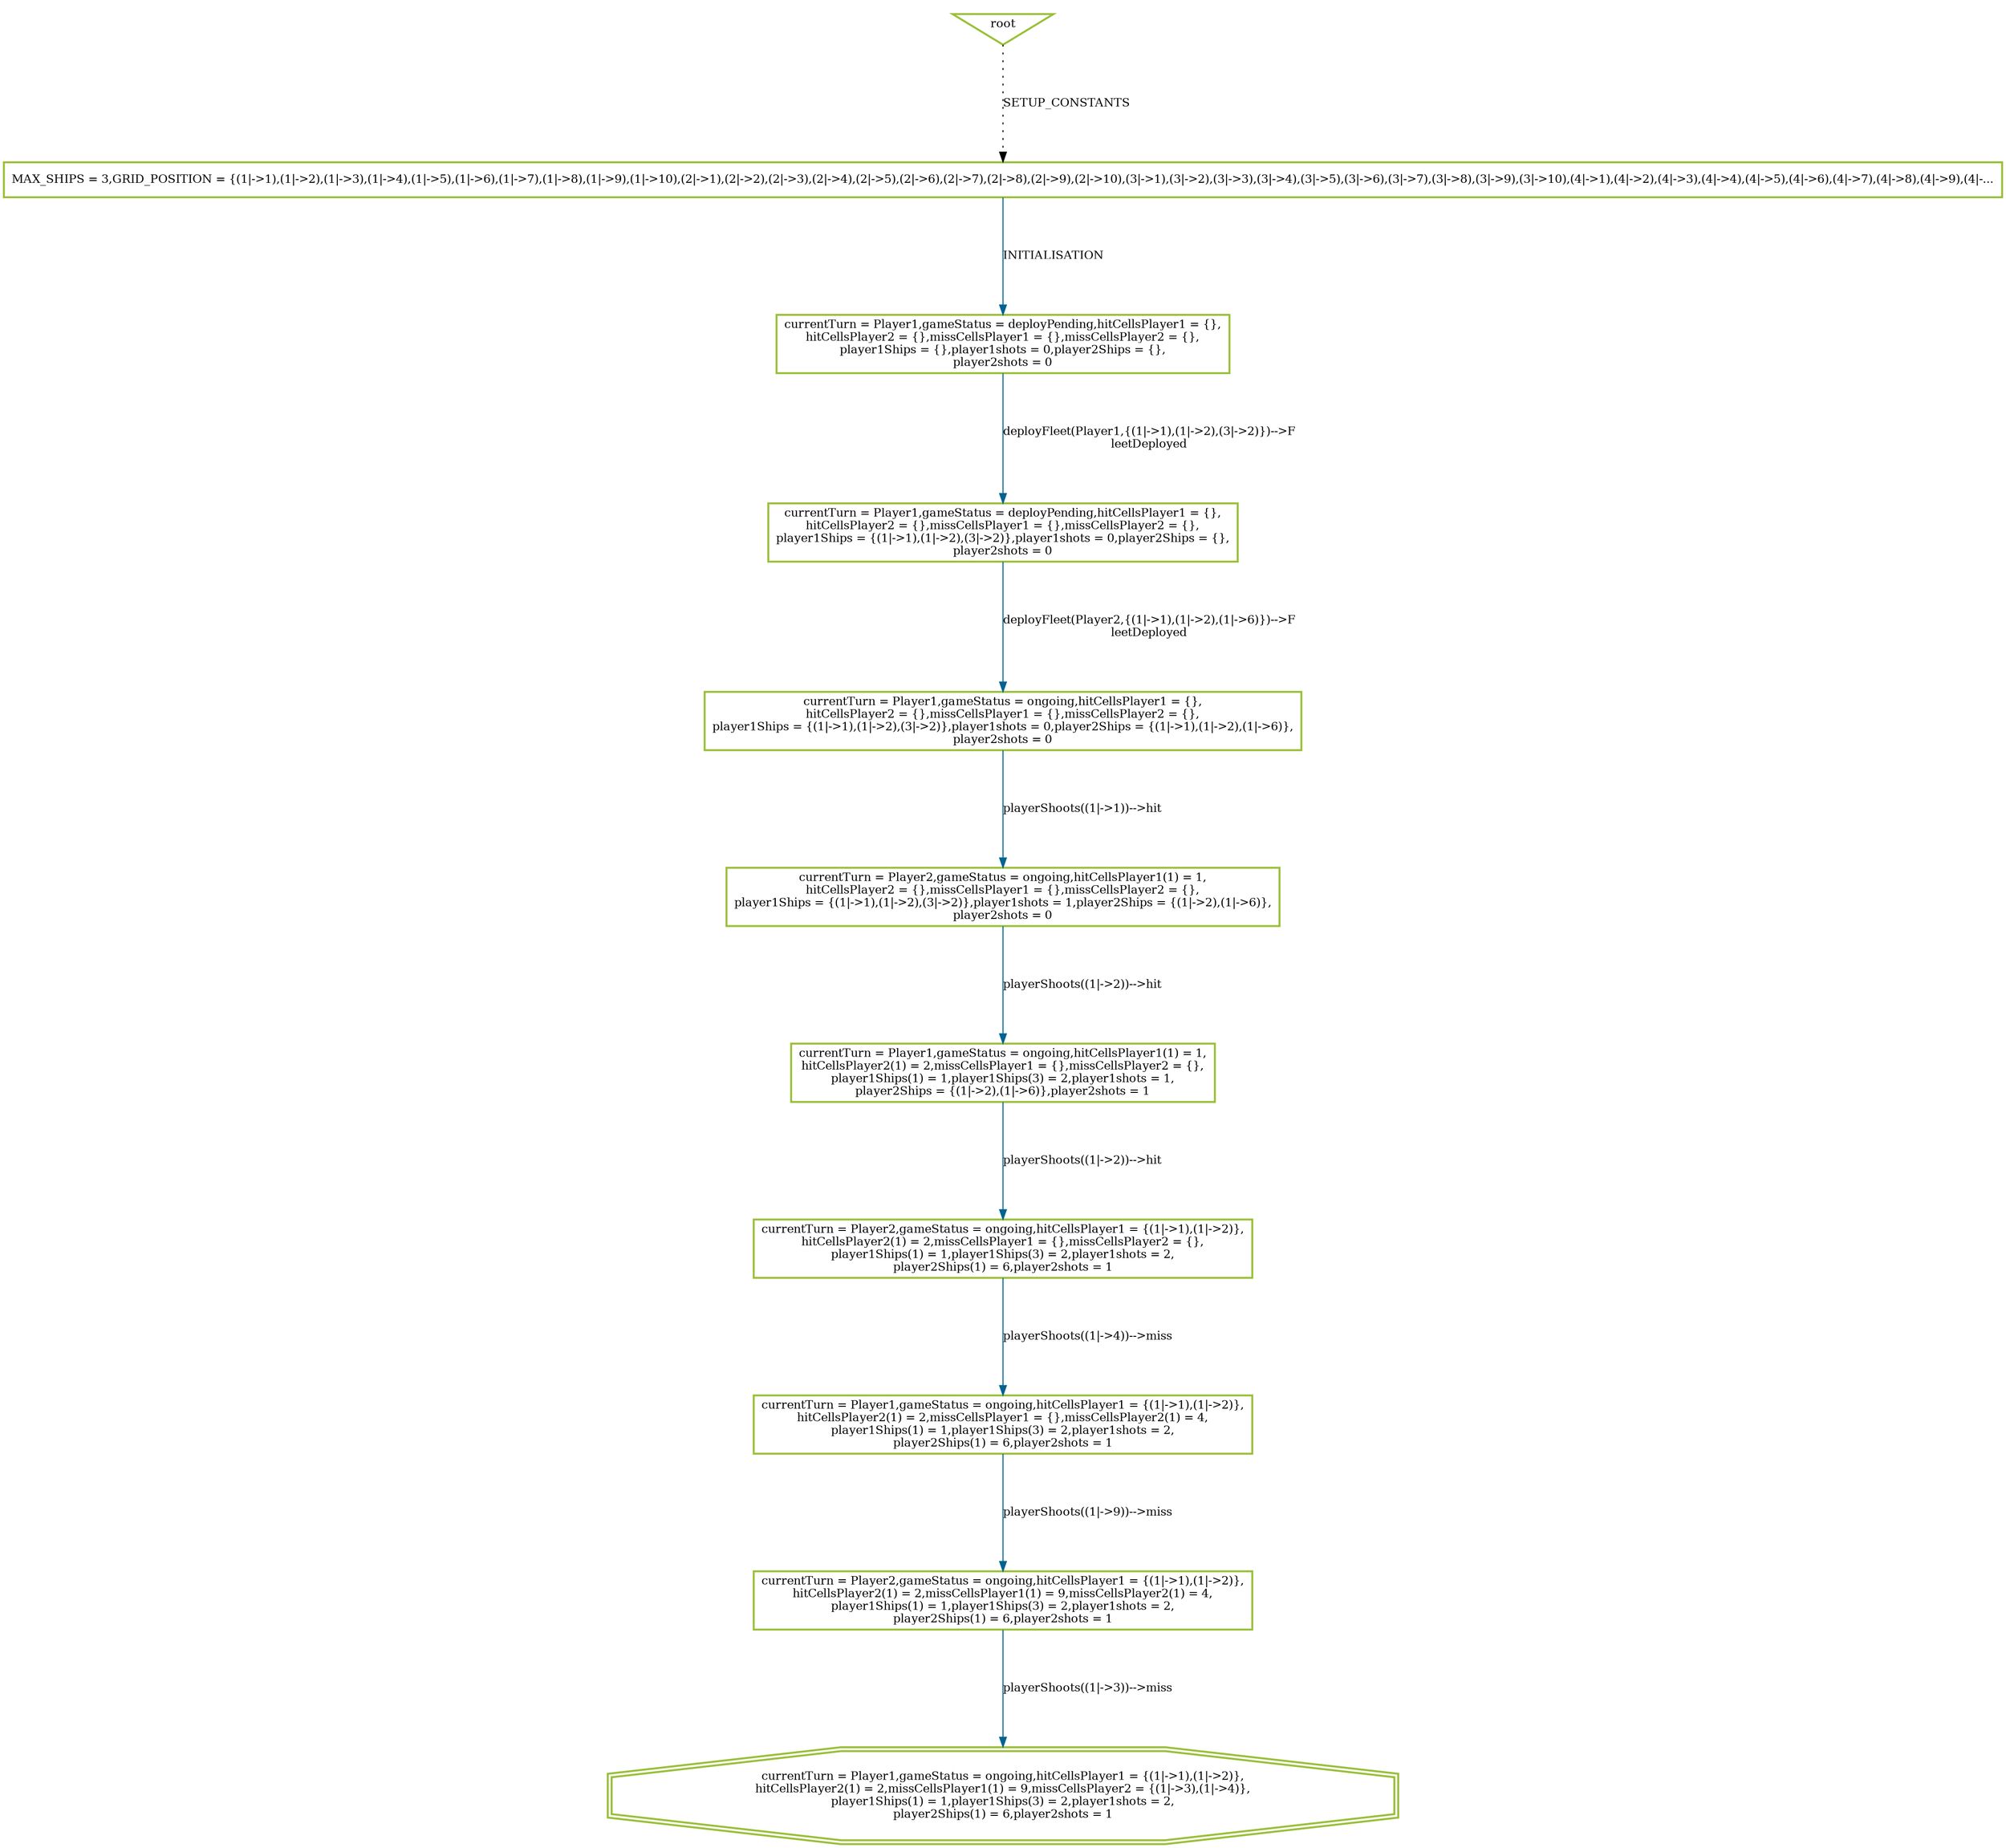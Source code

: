 digraph history {
graph [nodesep=1.5, ranksep=1.5];
0 [shape=box, color="#99BF38", fontsize=12, penwidth=2, label="MAX_SHIPS = 3,GRID_POSITION = \{(1\|-\>1),(1\|-\>2),(1\|-\>3),(1\|-\>4),(1\|-\>5),(1\|-\>6),(1\|-\>7),(1\|-\>8),(1\|-\>9),(1\|-\>10),(2\|-\>1),(2\|-\>2),(2\|-\>3),(2\|-\>4),(2\|-\>5),(2\|-\>6),(2\|-\>7),(2\|-\>8),(2\|-\>9),(2\|-\>10),(3\|-\>1),(3\|-\>2),(3\|-\>3),(3\|-\>4),(3\|-\>5),(3\|-\>6),(3\|-\>7),(3\|-\>8),(3\|-\>9),(3\|-\>10),(4\|-\>1),(4\|-\>2),(4\|-\>3),(4\|-\>4),(4\|-\>5),(4\|-\>6),(4\|-\>7),(4\|-\>8),(4\|-\>9),(4\|-..."];

1 [shape=box, color="#99BF38", fontsize=12, penwidth=2, label="currentTurn = Player1,gameStatus = deployPending,hitCellsPlayer1 = \{\},\nhitCellsPlayer2 = \{\},missCellsPlayer1 = \{\},missCellsPlayer2 = \{\},\nplayer1Ships = \{\},player1shots = 0,player2Ships = \{\},\nplayer2shots = 0"];

21 [shape=box, color="#99BF38", fontsize=12, penwidth=2, label="currentTurn = Player1,gameStatus = deployPending,hitCellsPlayer1 = \{\},\nhitCellsPlayer2 = \{\},missCellsPlayer1 = \{\},missCellsPlayer2 = \{\},\nplayer1Ships = \{(1\|-\>1),(1\|-\>2),(3\|-\>2)\},player1shots = 0,player2Ships = \{\},\nplayer2shots = 0"];

105 [shape=box, color="#99BF38", fontsize=12, penwidth=2, label="currentTurn = Player1,gameStatus = ongoing,hitCellsPlayer1 = \{\},\nhitCellsPlayer2 = \{\},missCellsPlayer1 = \{\},missCellsPlayer2 = \{\},\nplayer1Ships = \{(1\|-\>1),(1\|-\>2),(3\|-\>2)\},player1shots = 0,player2Ships = \{(1\|-\>1),(1\|-\>2),(1\|-\>6)\},\nplayer2shots = 0"];

202 [shape=box, color="#99BF38", fontsize=12, penwidth=2, label="currentTurn = Player2,gameStatus = ongoing,hitCellsPlayer1(1) = 1,\nhitCellsPlayer2 = \{\},missCellsPlayer1 = \{\},missCellsPlayer2 = \{\},\nplayer1Ships = \{(1\|-\>1),(1\|-\>2),(3\|-\>2)\},player1shots = 1,player2Ships = \{(1\|-\>2),(1\|-\>6)\},\nplayer2shots = 0"];

303 [shape=box, color="#99BF38", fontsize=12, penwidth=2, label="currentTurn = Player1,gameStatus = ongoing,hitCellsPlayer1(1) = 1,\nhitCellsPlayer2(1) = 2,missCellsPlayer1 = \{\},missCellsPlayer2 = \{\},\nplayer1Ships(1) = 1,player1Ships(3) = 2,player1shots = 1,\nplayer2Ships = \{(1\|-\>2),(1\|-\>6)\},player2shots = 1"];

402 [shape=box, color="#99BF38", fontsize=12, penwidth=2, label="currentTurn = Player2,gameStatus = ongoing,hitCellsPlayer1 = \{(1\|-\>1),(1\|-\>2)\},\nhitCellsPlayer2(1) = 2,missCellsPlayer1 = \{\},missCellsPlayer2 = \{\},\nplayer1Ships(1) = 1,player1Ships(3) = 2,player1shots = 2,\nplayer2Ships(1) = 6,player2shots = 1"];

503 [shape=box, color="#99BF38", fontsize=12, penwidth=2, label="currentTurn = Player1,gameStatus = ongoing,hitCellsPlayer1 = \{(1\|-\>1),(1\|-\>2)\},\nhitCellsPlayer2(1) = 2,missCellsPlayer1 = \{\},missCellsPlayer2(1) = 4,\nplayer1Ships(1) = 1,player1Ships(3) = 2,player1shots = 2,\nplayer2Ships(1) = 6,player2shots = 1"];

606 [shape=box, color="#99BF38", fontsize=12, penwidth=2, label="currentTurn = Player2,gameStatus = ongoing,hitCellsPlayer1 = \{(1\|-\>1),(1\|-\>2)\},\nhitCellsPlayer2(1) = 2,missCellsPlayer1(1) = 9,missCellsPlayer2(1) = 4,\nplayer1Ships(1) = 1,player1Ships(3) = 2,player1shots = 2,\nplayer2Ships(1) = 6,player2shots = 1"];

699 [shape=doubleoctagon, color="#99BF38", fontsize=12, penwidth=2, label="currentTurn = Player1,gameStatus = ongoing,hitCellsPlayer1 = \{(1\|-\>1),(1\|-\>2)\},\nhitCellsPlayer2(1) = 2,missCellsPlayer1(1) = 9,missCellsPlayer2 = \{(1\|-\>3),(1\|-\>4)\},\nplayer1Ships(1) = 1,player1Ships(3) = 2,player1shots = 2,\nplayer2Ships(1) = 6,player2shots = 1"];

root [shape=invtriangle, color="#99BF38", fontsize=12, penwidth=2, label="root"];

root -> 0 [style = dotted, color = black, label="SETUP_CONSTANTS", fontsize=12];

0 -> 1 [color = "#006391", label="INITIALISATION", fontsize=12];

1 -> 21 [color = "#006391", label="deployFleet(Player1,\{(1\|-\>1),(1\|-\>2),(3\|-\>2)\})--\>F\nleetDeployed", fontsize=12];

21 -> 105 [color = "#006391", label="deployFleet(Player2,\{(1\|-\>1),(1\|-\>2),(1\|-\>6)\})--\>F\nleetDeployed", fontsize=12];

105 -> 202 [color = "#006391", label="playerShoots((1\|-\>1))--\>hit", fontsize=12];

202 -> 303 [color = "#006391", label="playerShoots((1\|-\>2))--\>hit", fontsize=12];

303 -> 402 [color = "#006391", label="playerShoots((1\|-\>2))--\>hit", fontsize=12];

402 -> 503 [color = "#006391", label="playerShoots((1\|-\>4))--\>miss", fontsize=12];

503 -> 606 [color = "#006391", label="playerShoots((1\|-\>9))--\>miss", fontsize=12];

606 -> 699 [color = "#006391", label="playerShoots((1\|-\>3))--\>miss", fontsize=12];

}
